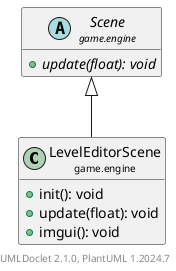 @startuml
    set namespaceSeparator none
    hide empty fields
    hide empty methods

    class "<size:14>LevelEditorScene\n<size:10>game.engine" as game.engine.LevelEditorScene [[LevelEditorScene.html]] {
        +init(): void
        +update(float): void
        +imgui(): void
    }

    abstract class "<size:14>Scene\n<size:10>game.engine" as game.engine.Scene [[Scene.html]] {
        {abstract} +update(float): void
    }

    game.engine.Scene <|-- game.engine.LevelEditorScene

    center footer UMLDoclet 2.1.0, PlantUML %version()
@enduml
